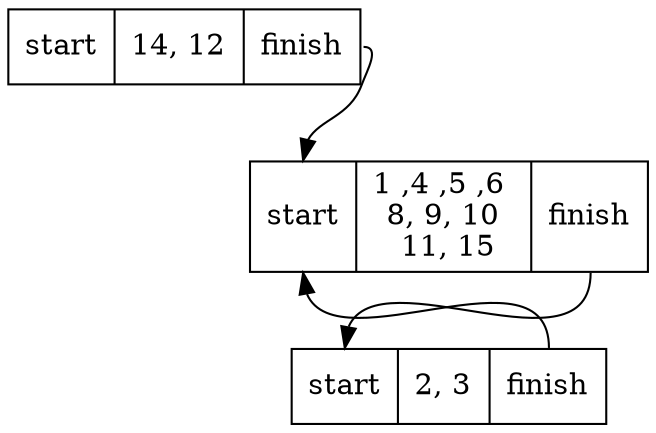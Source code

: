 digraph TNFA2TDFA_s2
{
  //rankdir = LR;
  //{rank = "same"; n1 n2 n3}
  node[shape=record];
  n1 [label = "<start> start |<id>14, 12|<finish>finish"];
  n2 [label = "<start> start |<id>1 ,4 ,5 ,6 \n 8, 9, 10 \n 11, 15|<finish>finish"];
  n3 [label = "<start> start |<id>2, 3|<finish>finish"];
  "n1":finish -> "n2":start;
  "n2":finish -> "n3":start;
  "n3":finish -> "n2":start;
}
